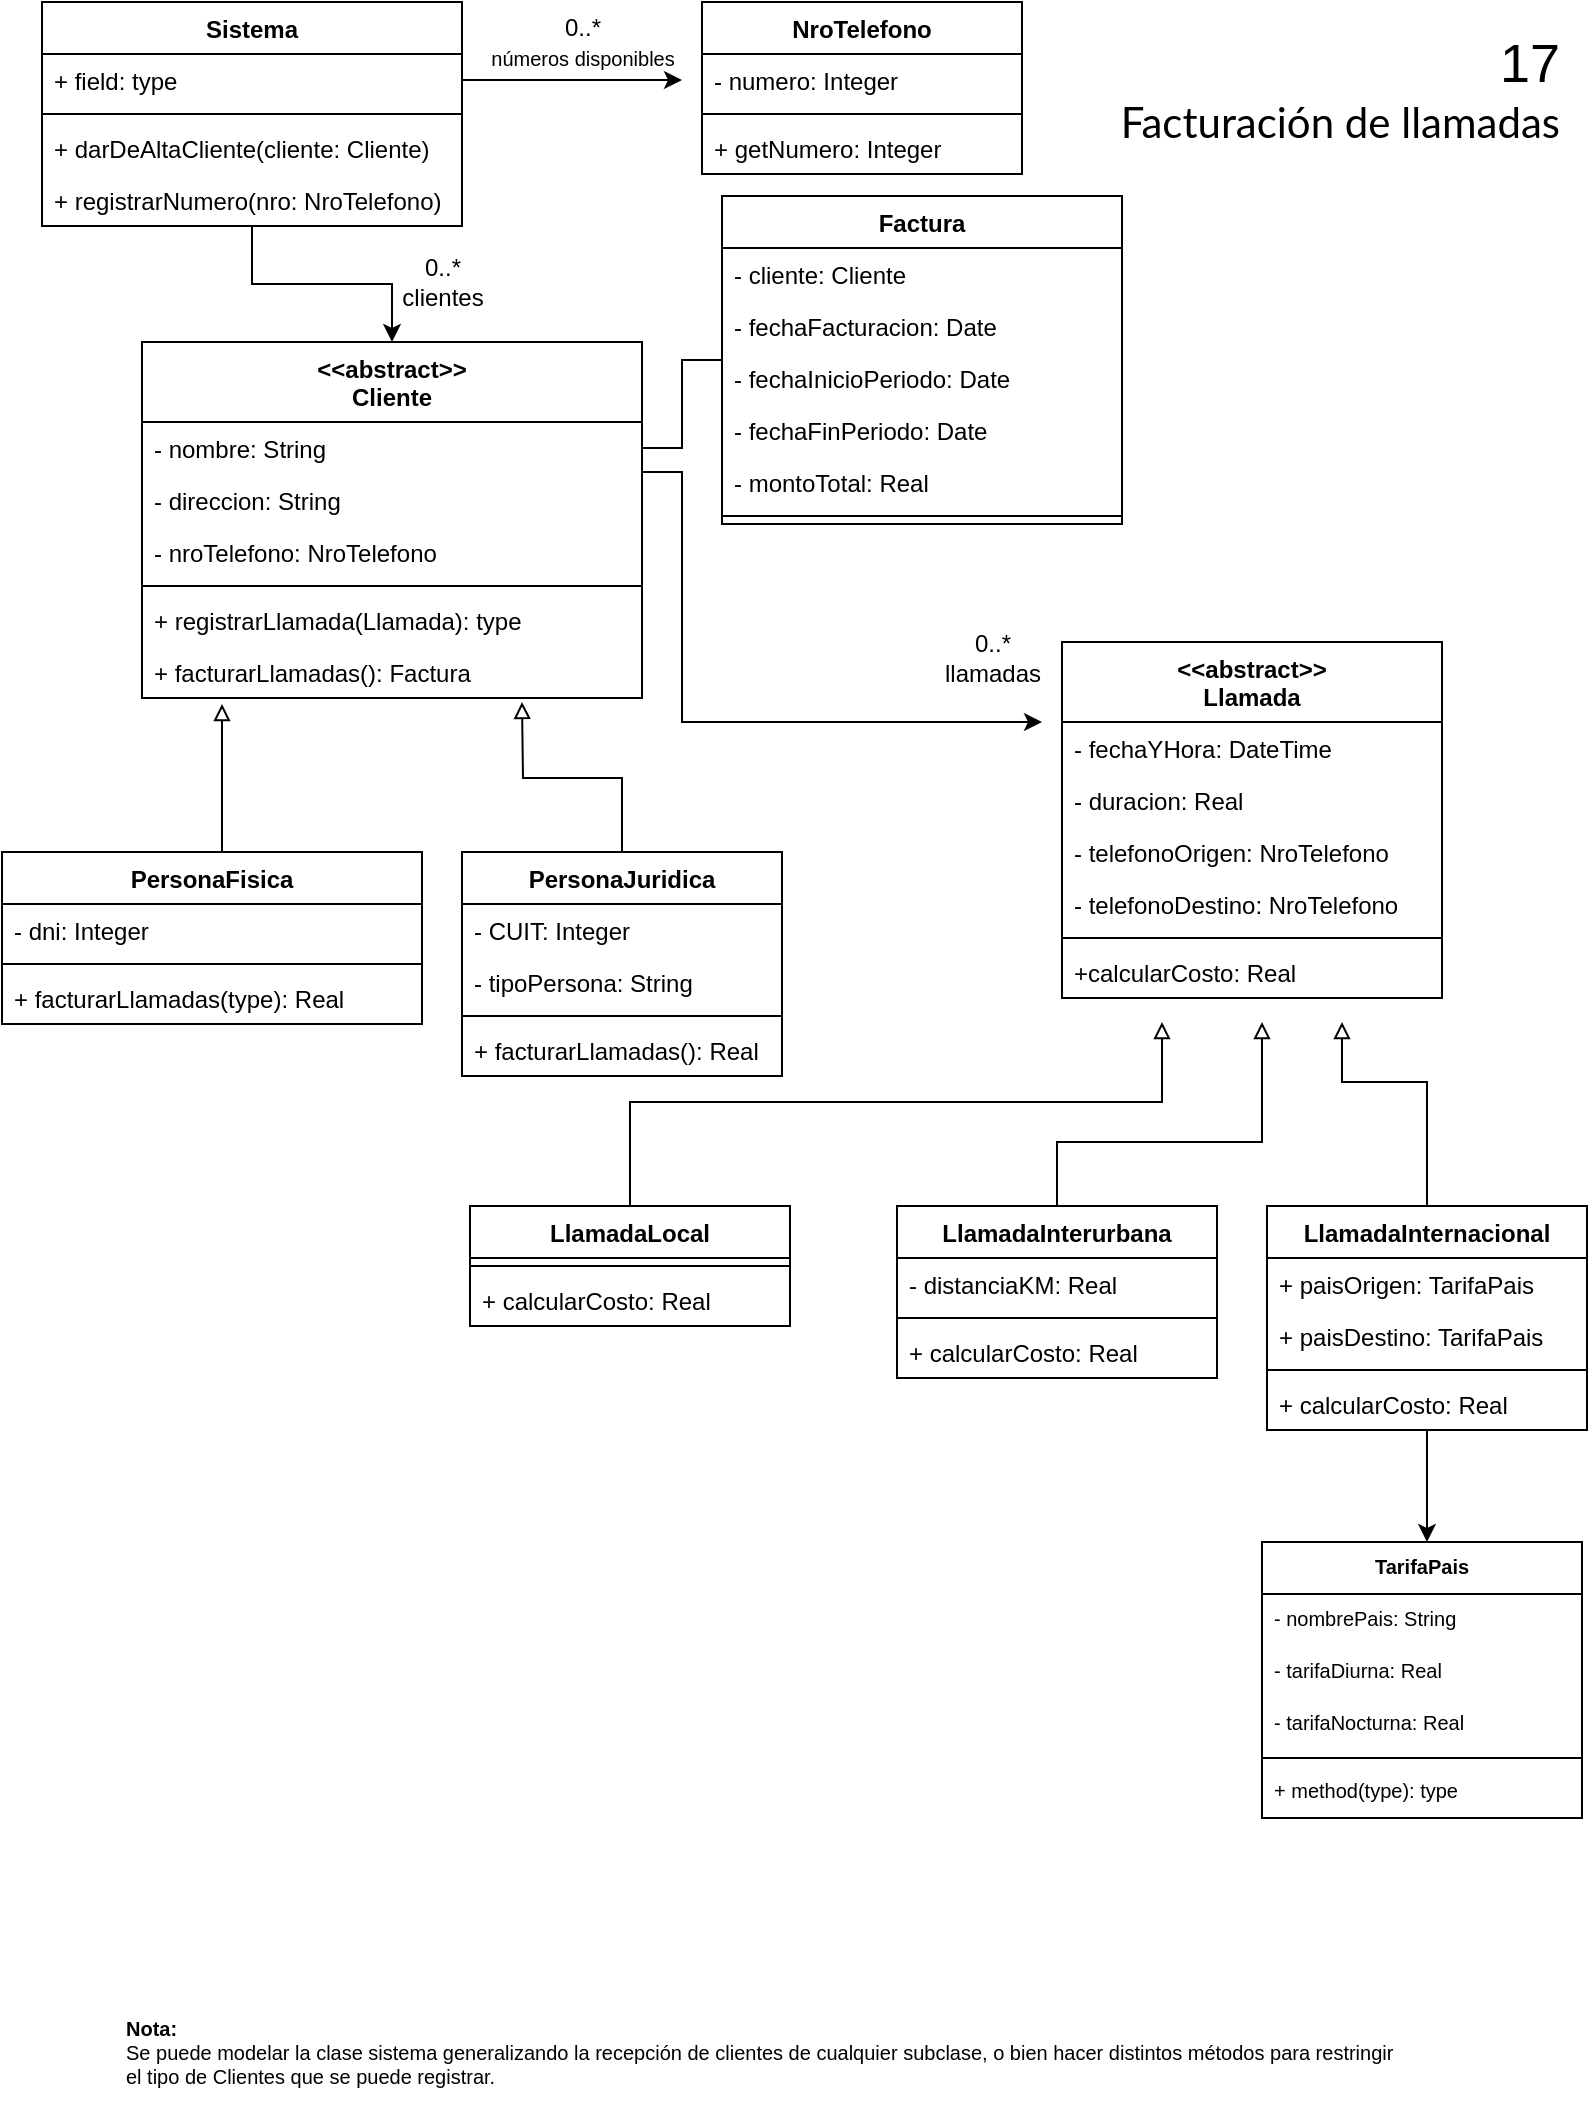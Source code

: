 <mxfile version="19.0.2" type="device"><diagram id="t8-WY19UBH9VfZxkz8N9" name="Página-1"><mxGraphModel dx="1422" dy="873" grid="1" gridSize="10" guides="1" tooltips="1" connect="1" arrows="1" fold="1" page="1" pageScale="1" pageWidth="827" pageHeight="1169" math="0" shadow="0"><root><mxCell id="0"/><mxCell id="1" parent="0"/><mxCell id="_fBh-0UO9x7Px5UfSYn2-16" value="" style="edgeStyle=orthogonalEdgeStyle;rounded=0;orthogonalLoop=1;jettySize=auto;html=1;" parent="1" source="_fBh-0UO9x7Px5UfSYn2-2" target="_fBh-0UO9x7Px5UfSYn2-12" edge="1"><mxGeometry relative="1" as="geometry"/></mxCell><mxCell id="_fBh-0UO9x7Px5UfSYn2-2" value="Sistema" style="swimlane;fontStyle=1;align=center;verticalAlign=top;childLayout=stackLayout;horizontal=1;startSize=26;horizontalStack=0;resizeParent=1;resizeParentMax=0;resizeLast=0;collapsible=1;marginBottom=0;" parent="1" vertex="1"><mxGeometry x="40" y="70" width="210" height="112" as="geometry"/></mxCell><mxCell id="_fBh-0UO9x7Px5UfSYn2-3" value="+ field: type" style="text;strokeColor=none;fillColor=none;align=left;verticalAlign=top;spacingLeft=4;spacingRight=4;overflow=hidden;rotatable=0;points=[[0,0.5],[1,0.5]];portConstraint=eastwest;" parent="_fBh-0UO9x7Px5UfSYn2-2" vertex="1"><mxGeometry y="26" width="210" height="26" as="geometry"/></mxCell><mxCell id="_fBh-0UO9x7Px5UfSYn2-4" value="" style="line;strokeWidth=1;fillColor=none;align=left;verticalAlign=middle;spacingTop=-1;spacingLeft=3;spacingRight=3;rotatable=0;labelPosition=right;points=[];portConstraint=eastwest;strokeColor=inherit;" parent="_fBh-0UO9x7Px5UfSYn2-2" vertex="1"><mxGeometry y="52" width="210" height="8" as="geometry"/></mxCell><mxCell id="_fBh-0UO9x7Px5UfSYn2-5" value="+ darDeAltaCliente(cliente: Cliente) " style="text;strokeColor=none;fillColor=none;align=left;verticalAlign=top;spacingLeft=4;spacingRight=4;overflow=hidden;rotatable=0;points=[[0,0.5],[1,0.5]];portConstraint=eastwest;" parent="_fBh-0UO9x7Px5UfSYn2-2" vertex="1"><mxGeometry y="60" width="210" height="26" as="geometry"/></mxCell><mxCell id="p6mNbbKWBjg8fl7U_81P-13" value="+ registrarNumero(nro: NroTelefono) " style="text;strokeColor=none;fillColor=none;align=left;verticalAlign=top;spacingLeft=4;spacingRight=4;overflow=hidden;rotatable=0;points=[[0,0.5],[1,0.5]];portConstraint=eastwest;" parent="_fBh-0UO9x7Px5UfSYn2-2" vertex="1"><mxGeometry y="86" width="210" height="26" as="geometry"/></mxCell><mxCell id="_fBh-0UO9x7Px5UfSYn2-12" value="&lt;&lt;abstract&gt;&gt;&#10;Cliente" style="swimlane;fontStyle=1;align=center;verticalAlign=top;childLayout=stackLayout;horizontal=1;startSize=40;horizontalStack=0;resizeParent=1;resizeParentMax=0;resizeLast=0;collapsible=1;marginBottom=0;" parent="1" vertex="1"><mxGeometry x="90" y="240" width="250" height="178" as="geometry"/></mxCell><mxCell id="_fBh-0UO9x7Px5UfSYn2-13" value="- nombre: String" style="text;strokeColor=none;fillColor=none;align=left;verticalAlign=top;spacingLeft=4;spacingRight=4;overflow=hidden;rotatable=0;points=[[0,0.5],[1,0.5]];portConstraint=eastwest;" parent="_fBh-0UO9x7Px5UfSYn2-12" vertex="1"><mxGeometry y="40" width="250" height="26" as="geometry"/></mxCell><mxCell id="_fBh-0UO9x7Px5UfSYn2-67" value="- direccion: String" style="text;strokeColor=none;fillColor=none;align=left;verticalAlign=top;spacingLeft=4;spacingRight=4;overflow=hidden;rotatable=0;points=[[0,0.5],[1,0.5]];portConstraint=eastwest;" parent="_fBh-0UO9x7Px5UfSYn2-12" vertex="1"><mxGeometry y="66" width="250" height="26" as="geometry"/></mxCell><mxCell id="_fBh-0UO9x7Px5UfSYn2-73" value="- nroTelefono: NroTelefono" style="text;strokeColor=none;fillColor=none;align=left;verticalAlign=top;spacingLeft=4;spacingRight=4;overflow=hidden;rotatable=0;points=[[0,0.5],[1,0.5]];portConstraint=eastwest;" parent="_fBh-0UO9x7Px5UfSYn2-12" vertex="1"><mxGeometry y="92" width="250" height="26" as="geometry"/></mxCell><mxCell id="_fBh-0UO9x7Px5UfSYn2-14" value="" style="line;strokeWidth=1;fillColor=none;align=left;verticalAlign=middle;spacingTop=-1;spacingLeft=3;spacingRight=3;rotatable=0;labelPosition=right;points=[];portConstraint=eastwest;strokeColor=inherit;" parent="_fBh-0UO9x7Px5UfSYn2-12" vertex="1"><mxGeometry y="118" width="250" height="8" as="geometry"/></mxCell><mxCell id="_fBh-0UO9x7Px5UfSYn2-15" value="+ registrarLlamada(Llamada): type" style="text;strokeColor=none;fillColor=none;align=left;verticalAlign=top;spacingLeft=4;spacingRight=4;overflow=hidden;rotatable=0;points=[[0,0.5],[1,0.5]];portConstraint=eastwest;" parent="_fBh-0UO9x7Px5UfSYn2-12" vertex="1"><mxGeometry y="126" width="250" height="26" as="geometry"/></mxCell><mxCell id="p6mNbbKWBjg8fl7U_81P-14" value="+ facturarLlamadas(): Factura" style="text;strokeColor=none;fillColor=none;align=left;verticalAlign=top;spacingLeft=4;spacingRight=4;overflow=hidden;rotatable=0;points=[[0,0.5],[1,0.5]];portConstraint=eastwest;" parent="_fBh-0UO9x7Px5UfSYn2-12" vertex="1"><mxGeometry y="152" width="250" height="26" as="geometry"/></mxCell><mxCell id="_fBh-0UO9x7Px5UfSYn2-31" style="edgeStyle=orthogonalEdgeStyle;rounded=0;orthogonalLoop=1;jettySize=auto;html=1;exitX=0.5;exitY=0;exitDx=0;exitDy=0;endArrow=block;endFill=0;" parent="1" edge="1"><mxGeometry relative="1" as="geometry"><mxPoint x="130" y="421" as="targetPoint"/><Array as="points"><mxPoint x="130" y="431"/><mxPoint x="130" y="431"/></Array><mxPoint x="130" y="506" as="sourcePoint"/></mxGeometry></mxCell><mxCell id="_fBh-0UO9x7Px5UfSYn2-22" value="PersonaFisica" style="swimlane;fontStyle=1;align=center;verticalAlign=top;childLayout=stackLayout;horizontal=1;startSize=26;horizontalStack=0;resizeParent=1;resizeParentMax=0;resizeLast=0;collapsible=1;marginBottom=0;" parent="1" vertex="1"><mxGeometry x="20" y="495" width="210" height="86" as="geometry"/></mxCell><mxCell id="_fBh-0UO9x7Px5UfSYn2-23" value="- dni: Integer" style="text;strokeColor=none;fillColor=none;align=left;verticalAlign=top;spacingLeft=4;spacingRight=4;overflow=hidden;rotatable=0;points=[[0,0.5],[1,0.5]];portConstraint=eastwest;" parent="_fBh-0UO9x7Px5UfSYn2-22" vertex="1"><mxGeometry y="26" width="210" height="26" as="geometry"/></mxCell><mxCell id="_fBh-0UO9x7Px5UfSYn2-24" value="" style="line;strokeWidth=1;fillColor=none;align=left;verticalAlign=middle;spacingTop=-1;spacingLeft=3;spacingRight=3;rotatable=0;labelPosition=right;points=[];portConstraint=eastwest;strokeColor=inherit;" parent="_fBh-0UO9x7Px5UfSYn2-22" vertex="1"><mxGeometry y="52" width="210" height="8" as="geometry"/></mxCell><mxCell id="_fBh-0UO9x7Px5UfSYn2-25" value="+ facturarLlamadas(type): Real" style="text;strokeColor=none;fillColor=none;align=left;verticalAlign=top;spacingLeft=4;spacingRight=4;overflow=hidden;rotatable=0;points=[[0,0.5],[1,0.5]];portConstraint=eastwest;" parent="_fBh-0UO9x7Px5UfSYn2-22" vertex="1"><mxGeometry y="60" width="210" height="26" as="geometry"/></mxCell><mxCell id="_fBh-0UO9x7Px5UfSYn2-30" style="edgeStyle=orthogonalEdgeStyle;rounded=0;orthogonalLoop=1;jettySize=auto;html=1;exitX=0.5;exitY=0;exitDx=0;exitDy=0;endArrow=block;endFill=0;" parent="1" source="_fBh-0UO9x7Px5UfSYn2-26" edge="1"><mxGeometry relative="1" as="geometry"><mxPoint x="280" y="420" as="targetPoint"/></mxGeometry></mxCell><mxCell id="_fBh-0UO9x7Px5UfSYn2-26" value="PersonaJuridica" style="swimlane;fontStyle=1;align=center;verticalAlign=top;childLayout=stackLayout;horizontal=1;startSize=26;horizontalStack=0;resizeParent=1;resizeParentMax=0;resizeLast=0;collapsible=1;marginBottom=0;" parent="1" vertex="1"><mxGeometry x="250" y="495" width="160" height="112" as="geometry"/></mxCell><mxCell id="_fBh-0UO9x7Px5UfSYn2-27" value="- CUIT: Integer&#10;" style="text;strokeColor=none;fillColor=none;align=left;verticalAlign=top;spacingLeft=4;spacingRight=4;overflow=hidden;rotatable=0;points=[[0,0.5],[1,0.5]];portConstraint=eastwest;" parent="_fBh-0UO9x7Px5UfSYn2-26" vertex="1"><mxGeometry y="26" width="160" height="26" as="geometry"/></mxCell><mxCell id="_fBh-0UO9x7Px5UfSYn2-74" value="- tipoPersona: String&#10;" style="text;strokeColor=none;fillColor=none;align=left;verticalAlign=top;spacingLeft=4;spacingRight=4;overflow=hidden;rotatable=0;points=[[0,0.5],[1,0.5]];portConstraint=eastwest;" parent="_fBh-0UO9x7Px5UfSYn2-26" vertex="1"><mxGeometry y="52" width="160" height="26" as="geometry"/></mxCell><mxCell id="_fBh-0UO9x7Px5UfSYn2-28" value="" style="line;strokeWidth=1;fillColor=none;align=left;verticalAlign=middle;spacingTop=-1;spacingLeft=3;spacingRight=3;rotatable=0;labelPosition=right;points=[];portConstraint=eastwest;strokeColor=inherit;" parent="_fBh-0UO9x7Px5UfSYn2-26" vertex="1"><mxGeometry y="78" width="160" height="8" as="geometry"/></mxCell><mxCell id="_fBh-0UO9x7Px5UfSYn2-29" value="+ facturarLlamadas(): Real" style="text;strokeColor=none;fillColor=none;align=left;verticalAlign=top;spacingLeft=4;spacingRight=4;overflow=hidden;rotatable=0;points=[[0,0.5],[1,0.5]];portConstraint=eastwest;" parent="_fBh-0UO9x7Px5UfSYn2-26" vertex="1"><mxGeometry y="86" width="160" height="26" as="geometry"/></mxCell><mxCell id="_fBh-0UO9x7Px5UfSYn2-32" value="0..*&lt;br&gt;clientes" style="text;html=1;align=center;verticalAlign=middle;resizable=0;points=[];autosize=1;strokeColor=none;fillColor=none;" parent="1" vertex="1"><mxGeometry x="210" y="190" width="60" height="40" as="geometry"/></mxCell><mxCell id="_fBh-0UO9x7Px5UfSYn2-34" value="&lt;&lt;abstract&gt;&gt;&#10;Llamada" style="swimlane;fontStyle=1;align=center;verticalAlign=top;childLayout=stackLayout;horizontal=1;startSize=40;horizontalStack=0;resizeParent=1;resizeParentMax=0;resizeLast=0;collapsible=1;marginBottom=0;" parent="1" vertex="1"><mxGeometry x="550" y="390" width="190" height="178" as="geometry"/></mxCell><mxCell id="_fBh-0UO9x7Px5UfSYn2-38" value="- fechaYHora: DateTime&#10;" style="text;strokeColor=none;fillColor=none;align=left;verticalAlign=top;spacingLeft=4;spacingRight=4;overflow=hidden;rotatable=0;points=[[0,0.5],[1,0.5]];portConstraint=eastwest;" parent="_fBh-0UO9x7Px5UfSYn2-34" vertex="1"><mxGeometry y="40" width="190" height="26" as="geometry"/></mxCell><mxCell id="_fBh-0UO9x7Px5UfSYn2-75" value="- duracion: Real" style="text;strokeColor=none;fillColor=none;align=left;verticalAlign=top;spacingLeft=4;spacingRight=4;overflow=hidden;rotatable=0;points=[[0,0.5],[1,0.5]];portConstraint=eastwest;" parent="_fBh-0UO9x7Px5UfSYn2-34" vertex="1"><mxGeometry y="66" width="190" height="26" as="geometry"/></mxCell><mxCell id="p6mNbbKWBjg8fl7U_81P-1" value="- telefonoOrigen: NroTelefono" style="text;strokeColor=none;fillColor=none;align=left;verticalAlign=top;spacingLeft=4;spacingRight=4;overflow=hidden;rotatable=0;points=[[0,0.5],[1,0.5]];portConstraint=eastwest;" parent="_fBh-0UO9x7Px5UfSYn2-34" vertex="1"><mxGeometry y="92" width="190" height="26" as="geometry"/></mxCell><mxCell id="p6mNbbKWBjg8fl7U_81P-2" value="- telefonoDestino: NroTelefono" style="text;strokeColor=none;fillColor=none;align=left;verticalAlign=top;spacingLeft=4;spacingRight=4;overflow=hidden;rotatable=0;points=[[0,0.5],[1,0.5]];portConstraint=eastwest;" parent="_fBh-0UO9x7Px5UfSYn2-34" vertex="1"><mxGeometry y="118" width="190" height="26" as="geometry"/></mxCell><mxCell id="_fBh-0UO9x7Px5UfSYn2-36" value="" style="line;strokeWidth=1;fillColor=none;align=left;verticalAlign=middle;spacingTop=-1;spacingLeft=3;spacingRight=3;rotatable=0;labelPosition=right;points=[];portConstraint=eastwest;strokeColor=inherit;" parent="_fBh-0UO9x7Px5UfSYn2-34" vertex="1"><mxGeometry y="144" width="190" height="8" as="geometry"/></mxCell><mxCell id="_fBh-0UO9x7Px5UfSYn2-37" value="+calcularCosto: Real" style="text;strokeColor=none;fillColor=none;align=left;verticalAlign=top;spacingLeft=4;spacingRight=4;overflow=hidden;rotatable=0;points=[[0,0.5],[1,0.5]];portConstraint=eastwest;" parent="_fBh-0UO9x7Px5UfSYn2-34" vertex="1"><mxGeometry y="152" width="190" height="26" as="geometry"/></mxCell><mxCell id="_fBh-0UO9x7Px5UfSYn2-39" value="0..*&lt;br&gt;llamadas" style="text;html=1;align=center;verticalAlign=middle;resizable=0;points=[];autosize=1;strokeColor=none;fillColor=none;" parent="1" vertex="1"><mxGeometry x="480" y="378" width="70" height="40" as="geometry"/></mxCell><mxCell id="_fBh-0UO9x7Px5UfSYn2-54" style="edgeStyle=orthogonalEdgeStyle;rounded=0;orthogonalLoop=1;jettySize=auto;html=1;exitX=0.5;exitY=0;exitDx=0;exitDy=0;endArrow=block;endFill=0;" parent="1" source="_fBh-0UO9x7Px5UfSYn2-40" edge="1"><mxGeometry relative="1" as="geometry"><mxPoint x="600" y="580" as="targetPoint"/><Array as="points"><mxPoint x="334" y="620"/><mxPoint x="600" y="620"/></Array></mxGeometry></mxCell><mxCell id="_fBh-0UO9x7Px5UfSYn2-40" value="LlamadaLocal" style="swimlane;fontStyle=1;align=center;verticalAlign=top;childLayout=stackLayout;horizontal=1;startSize=26;horizontalStack=0;resizeParent=1;resizeParentMax=0;resizeLast=0;collapsible=1;marginBottom=0;" parent="1" vertex="1"><mxGeometry x="254" y="672" width="160" height="60" as="geometry"/></mxCell><mxCell id="_fBh-0UO9x7Px5UfSYn2-42" value="" style="line;strokeWidth=1;fillColor=none;align=left;verticalAlign=middle;spacingTop=-1;spacingLeft=3;spacingRight=3;rotatable=0;labelPosition=right;points=[];portConstraint=eastwest;strokeColor=inherit;" parent="_fBh-0UO9x7Px5UfSYn2-40" vertex="1"><mxGeometry y="26" width="160" height="8" as="geometry"/></mxCell><mxCell id="_fBh-0UO9x7Px5UfSYn2-43" value="+ calcularCosto: Real" style="text;strokeColor=none;fillColor=none;align=left;verticalAlign=top;spacingLeft=4;spacingRight=4;overflow=hidden;rotatable=0;points=[[0,0.5],[1,0.5]];portConstraint=eastwest;" parent="_fBh-0UO9x7Px5UfSYn2-40" vertex="1"><mxGeometry y="34" width="160" height="26" as="geometry"/></mxCell><mxCell id="_fBh-0UO9x7Px5UfSYn2-53" style="edgeStyle=orthogonalEdgeStyle;rounded=0;orthogonalLoop=1;jettySize=auto;html=1;exitX=0.5;exitY=0;exitDx=0;exitDy=0;endArrow=block;endFill=0;" parent="1" source="_fBh-0UO9x7Px5UfSYn2-44" edge="1"><mxGeometry relative="1" as="geometry"><mxPoint x="650" y="580" as="targetPoint"/><Array as="points"><mxPoint x="548" y="640"/><mxPoint x="650" y="640"/></Array></mxGeometry></mxCell><mxCell id="_fBh-0UO9x7Px5UfSYn2-44" value="LlamadaInterurbana" style="swimlane;fontStyle=1;align=center;verticalAlign=top;childLayout=stackLayout;horizontal=1;startSize=26;horizontalStack=0;resizeParent=1;resizeParentMax=0;resizeLast=0;collapsible=1;marginBottom=0;" parent="1" vertex="1"><mxGeometry x="467.5" y="672" width="160" height="86" as="geometry"/></mxCell><mxCell id="_fBh-0UO9x7Px5UfSYn2-45" value="- distanciaKM: Real" style="text;strokeColor=none;fillColor=none;align=left;verticalAlign=top;spacingLeft=4;spacingRight=4;overflow=hidden;rotatable=0;points=[[0,0.5],[1,0.5]];portConstraint=eastwest;" parent="_fBh-0UO9x7Px5UfSYn2-44" vertex="1"><mxGeometry y="26" width="160" height="26" as="geometry"/></mxCell><mxCell id="_fBh-0UO9x7Px5UfSYn2-46" value="" style="line;strokeWidth=1;fillColor=none;align=left;verticalAlign=middle;spacingTop=-1;spacingLeft=3;spacingRight=3;rotatable=0;labelPosition=right;points=[];portConstraint=eastwest;strokeColor=inherit;" parent="_fBh-0UO9x7Px5UfSYn2-44" vertex="1"><mxGeometry y="52" width="160" height="8" as="geometry"/></mxCell><mxCell id="_fBh-0UO9x7Px5UfSYn2-47" value="+ calcularCosto: Real" style="text;strokeColor=none;fillColor=none;align=left;verticalAlign=top;spacingLeft=4;spacingRight=4;overflow=hidden;rotatable=0;points=[[0,0.5],[1,0.5]];portConstraint=eastwest;" parent="_fBh-0UO9x7Px5UfSYn2-44" vertex="1"><mxGeometry y="60" width="160" height="26" as="geometry"/></mxCell><mxCell id="_fBh-0UO9x7Px5UfSYn2-52" style="edgeStyle=orthogonalEdgeStyle;rounded=0;orthogonalLoop=1;jettySize=auto;html=1;exitX=0.5;exitY=0;exitDx=0;exitDy=0;endArrow=block;endFill=0;" parent="1" source="_fBh-0UO9x7Px5UfSYn2-48" edge="1"><mxGeometry relative="1" as="geometry"><mxPoint x="690" y="580" as="targetPoint"/><Array as="points"><mxPoint x="733" y="610"/><mxPoint x="690" y="610"/></Array></mxGeometry></mxCell><mxCell id="p6mNbbKWBjg8fl7U_81P-5" style="edgeStyle=orthogonalEdgeStyle;rounded=0;orthogonalLoop=1;jettySize=auto;html=1;fontSize=10;endArrow=classic;endFill=1;" parent="1" source="_fBh-0UO9x7Px5UfSYn2-48" edge="1"><mxGeometry relative="1" as="geometry"><mxPoint x="732.5" y="840" as="targetPoint"/></mxGeometry></mxCell><mxCell id="_fBh-0UO9x7Px5UfSYn2-48" value="LlamadaInternacional" style="swimlane;fontStyle=1;align=center;verticalAlign=top;childLayout=stackLayout;horizontal=1;startSize=26;horizontalStack=0;resizeParent=1;resizeParentMax=0;resizeLast=0;collapsible=1;marginBottom=0;" parent="1" vertex="1"><mxGeometry x="652.5" y="672" width="160" height="112" as="geometry"/></mxCell><mxCell id="_fBh-0UO9x7Px5UfSYn2-49" value="+ paisOrigen: TarifaPais" style="text;strokeColor=none;fillColor=none;align=left;verticalAlign=top;spacingLeft=4;spacingRight=4;overflow=hidden;rotatable=0;points=[[0,0.5],[1,0.5]];portConstraint=eastwest;" parent="_fBh-0UO9x7Px5UfSYn2-48" vertex="1"><mxGeometry y="26" width="160" height="26" as="geometry"/></mxCell><mxCell id="p6mNbbKWBjg8fl7U_81P-12" value="+ paisDestino: TarifaPais" style="text;strokeColor=none;fillColor=none;align=left;verticalAlign=top;spacingLeft=4;spacingRight=4;overflow=hidden;rotatable=0;points=[[0,0.5],[1,0.5]];portConstraint=eastwest;" parent="_fBh-0UO9x7Px5UfSYn2-48" vertex="1"><mxGeometry y="52" width="160" height="26" as="geometry"/></mxCell><mxCell id="_fBh-0UO9x7Px5UfSYn2-50" value="" style="line;strokeWidth=1;fillColor=none;align=left;verticalAlign=middle;spacingTop=-1;spacingLeft=3;spacingRight=3;rotatable=0;labelPosition=right;points=[];portConstraint=eastwest;strokeColor=inherit;" parent="_fBh-0UO9x7Px5UfSYn2-48" vertex="1"><mxGeometry y="78" width="160" height="8" as="geometry"/></mxCell><mxCell id="_fBh-0UO9x7Px5UfSYn2-51" value="+ calcularCosto: Real" style="text;strokeColor=none;fillColor=none;align=left;verticalAlign=top;spacingLeft=4;spacingRight=4;overflow=hidden;rotatable=0;points=[[0,0.5],[1,0.5]];portConstraint=eastwest;" parent="_fBh-0UO9x7Px5UfSYn2-48" vertex="1"><mxGeometry y="86" width="160" height="26" as="geometry"/></mxCell><mxCell id="_fBh-0UO9x7Px5UfSYn2-55" value="Factura" style="swimlane;fontStyle=1;align=center;verticalAlign=top;childLayout=stackLayout;horizontal=1;startSize=26;horizontalStack=0;resizeParent=1;resizeParentMax=0;resizeLast=0;collapsible=1;marginBottom=0;" parent="1" vertex="1"><mxGeometry x="380" y="167" width="200" height="164" as="geometry"/></mxCell><mxCell id="_fBh-0UO9x7Px5UfSYn2-56" value="- cliente: Cliente" style="text;strokeColor=none;fillColor=none;align=left;verticalAlign=top;spacingLeft=4;spacingRight=4;overflow=hidden;rotatable=0;points=[[0,0.5],[1,0.5]];portConstraint=eastwest;" parent="_fBh-0UO9x7Px5UfSYn2-55" vertex="1"><mxGeometry y="26" width="200" height="26" as="geometry"/></mxCell><mxCell id="p6mNbbKWBjg8fl7U_81P-17" value="- fechaFacturacion: Date" style="text;strokeColor=none;fillColor=none;align=left;verticalAlign=top;spacingLeft=4;spacingRight=4;overflow=hidden;rotatable=0;points=[[0,0.5],[1,0.5]];portConstraint=eastwest;" parent="_fBh-0UO9x7Px5UfSYn2-55" vertex="1"><mxGeometry y="52" width="200" height="26" as="geometry"/></mxCell><mxCell id="adhTO94_dIIB0YB6_Zrb-1" value="- fechaInicioPeriodo: Date" style="text;strokeColor=none;fillColor=none;align=left;verticalAlign=top;spacingLeft=4;spacingRight=4;overflow=hidden;rotatable=0;points=[[0,0.5],[1,0.5]];portConstraint=eastwest;" vertex="1" parent="_fBh-0UO9x7Px5UfSYn2-55"><mxGeometry y="78" width="200" height="26" as="geometry"/></mxCell><mxCell id="adhTO94_dIIB0YB6_Zrb-2" value="- fechaFinPeriodo: Date" style="text;strokeColor=none;fillColor=none;align=left;verticalAlign=top;spacingLeft=4;spacingRight=4;overflow=hidden;rotatable=0;points=[[0,0.5],[1,0.5]];portConstraint=eastwest;" vertex="1" parent="_fBh-0UO9x7Px5UfSYn2-55"><mxGeometry y="104" width="200" height="26" as="geometry"/></mxCell><mxCell id="_fBh-0UO9x7Px5UfSYn2-58" value="- montoTotal: Real" style="text;strokeColor=none;fillColor=none;align=left;verticalAlign=top;spacingLeft=4;spacingRight=4;overflow=hidden;rotatable=0;points=[[0,0.5],[1,0.5]];portConstraint=eastwest;" parent="_fBh-0UO9x7Px5UfSYn2-55" vertex="1"><mxGeometry y="130" width="200" height="26" as="geometry"/></mxCell><mxCell id="_fBh-0UO9x7Px5UfSYn2-57" value="" style="line;strokeWidth=1;fillColor=none;align=left;verticalAlign=middle;spacingTop=-1;spacingLeft=3;spacingRight=3;rotatable=0;labelPosition=right;points=[];portConstraint=eastwest;strokeColor=inherit;" parent="_fBh-0UO9x7Px5UfSYn2-55" vertex="1"><mxGeometry y="156" width="200" height="8" as="geometry"/></mxCell><mxCell id="_fBh-0UO9x7Px5UfSYn2-59" value="NroTelefono" style="swimlane;fontStyle=1;align=center;verticalAlign=top;childLayout=stackLayout;horizontal=1;startSize=26;horizontalStack=0;resizeParent=1;resizeParentMax=0;resizeLast=0;collapsible=1;marginBottom=0;" parent="1" vertex="1"><mxGeometry x="370" y="70" width="160" height="86" as="geometry"/></mxCell><mxCell id="_fBh-0UO9x7Px5UfSYn2-60" value="- numero: Integer" style="text;strokeColor=none;fillColor=none;align=left;verticalAlign=top;spacingLeft=4;spacingRight=4;overflow=hidden;rotatable=0;points=[[0,0.5],[1,0.5]];portConstraint=eastwest;" parent="_fBh-0UO9x7Px5UfSYn2-59" vertex="1"><mxGeometry y="26" width="160" height="26" as="geometry"/></mxCell><mxCell id="_fBh-0UO9x7Px5UfSYn2-61" value="" style="line;strokeWidth=1;fillColor=none;align=left;verticalAlign=middle;spacingTop=-1;spacingLeft=3;spacingRight=3;rotatable=0;labelPosition=right;points=[];portConstraint=eastwest;strokeColor=inherit;" parent="_fBh-0UO9x7Px5UfSYn2-59" vertex="1"><mxGeometry y="52" width="160" height="8" as="geometry"/></mxCell><mxCell id="_fBh-0UO9x7Px5UfSYn2-62" value="+ getNumero: Integer" style="text;strokeColor=none;fillColor=none;align=left;verticalAlign=top;spacingLeft=4;spacingRight=4;overflow=hidden;rotatable=0;points=[[0,0.5],[1,0.5]];portConstraint=eastwest;" parent="_fBh-0UO9x7Px5UfSYn2-59" vertex="1"><mxGeometry y="60" width="160" height="26" as="geometry"/></mxCell><mxCell id="_fBh-0UO9x7Px5UfSYn2-64" style="edgeStyle=orthogonalEdgeStyle;rounded=0;orthogonalLoop=1;jettySize=auto;html=1;exitX=1;exitY=0.5;exitDx=0;exitDy=0;endArrow=classic;endFill=1;" parent="1" source="_fBh-0UO9x7Px5UfSYn2-3" edge="1"><mxGeometry relative="1" as="geometry"><mxPoint x="360" y="109" as="targetPoint"/></mxGeometry></mxCell><mxCell id="_fBh-0UO9x7Px5UfSYn2-65" value="0..*&lt;br&gt;&lt;font style=&quot;font-size: 10px;&quot;&gt;números disponibles&lt;/font&gt;" style="text;html=1;align=center;verticalAlign=middle;resizable=0;points=[];autosize=1;strokeColor=none;fillColor=none;" parent="1" vertex="1"><mxGeometry x="250" y="70" width="120" height="40" as="geometry"/></mxCell><mxCell id="_fBh-0UO9x7Px5UfSYn2-68" style="edgeStyle=orthogonalEdgeStyle;rounded=0;orthogonalLoop=1;jettySize=auto;html=1;exitX=1;exitY=0.5;exitDx=0;exitDy=0;fontSize=10;endArrow=classic;endFill=1;" parent="1" source="_fBh-0UO9x7Px5UfSYn2-67" edge="1"><mxGeometry relative="1" as="geometry"><mxPoint x="540" y="430" as="targetPoint"/><Array as="points"><mxPoint x="340" y="305"/><mxPoint x="360" y="305"/><mxPoint x="360" y="430"/></Array></mxGeometry></mxCell><mxCell id="p6mNbbKWBjg8fl7U_81P-6" value="TarifaPais" style="swimlane;fontStyle=1;align=center;verticalAlign=top;childLayout=stackLayout;horizontal=1;startSize=26;horizontalStack=0;resizeParent=1;resizeParentMax=0;resizeLast=0;collapsible=1;marginBottom=0;fontSize=10;" parent="1" vertex="1"><mxGeometry x="650" y="840" width="160" height="138" as="geometry"/></mxCell><mxCell id="p6mNbbKWBjg8fl7U_81P-7" value="- nombrePais: String" style="text;strokeColor=none;fillColor=none;align=left;verticalAlign=top;spacingLeft=4;spacingRight=4;overflow=hidden;rotatable=0;points=[[0,0.5],[1,0.5]];portConstraint=eastwest;fontSize=10;" parent="p6mNbbKWBjg8fl7U_81P-6" vertex="1"><mxGeometry y="26" width="160" height="26" as="geometry"/></mxCell><mxCell id="p6mNbbKWBjg8fl7U_81P-10" value="- tarifaDiurna: Real" style="text;strokeColor=none;fillColor=none;align=left;verticalAlign=top;spacingLeft=4;spacingRight=4;overflow=hidden;rotatable=0;points=[[0,0.5],[1,0.5]];portConstraint=eastwest;fontSize=10;" parent="p6mNbbKWBjg8fl7U_81P-6" vertex="1"><mxGeometry y="52" width="160" height="26" as="geometry"/></mxCell><mxCell id="p6mNbbKWBjg8fl7U_81P-11" value="- tarifaNocturna: Real" style="text;strokeColor=none;fillColor=none;align=left;verticalAlign=top;spacingLeft=4;spacingRight=4;overflow=hidden;rotatable=0;points=[[0,0.5],[1,0.5]];portConstraint=eastwest;fontSize=10;" parent="p6mNbbKWBjg8fl7U_81P-6" vertex="1"><mxGeometry y="78" width="160" height="26" as="geometry"/></mxCell><mxCell id="p6mNbbKWBjg8fl7U_81P-8" value="" style="line;strokeWidth=1;fillColor=none;align=left;verticalAlign=middle;spacingTop=-1;spacingLeft=3;spacingRight=3;rotatable=0;labelPosition=right;points=[];portConstraint=eastwest;strokeColor=inherit;fontSize=10;" parent="p6mNbbKWBjg8fl7U_81P-6" vertex="1"><mxGeometry y="104" width="160" height="8" as="geometry"/></mxCell><mxCell id="p6mNbbKWBjg8fl7U_81P-9" value="+ method(type): type" style="text;strokeColor=none;fillColor=none;align=left;verticalAlign=top;spacingLeft=4;spacingRight=4;overflow=hidden;rotatable=0;points=[[0,0.5],[1,0.5]];portConstraint=eastwest;fontSize=10;" parent="p6mNbbKWBjg8fl7U_81P-6" vertex="1"><mxGeometry y="112" width="160" height="26" as="geometry"/></mxCell><mxCell id="p6mNbbKWBjg8fl7U_81P-15" style="edgeStyle=orthogonalEdgeStyle;rounded=0;orthogonalLoop=1;jettySize=auto;html=1;exitX=1;exitY=0.5;exitDx=0;exitDy=0;entryX=0;entryY=0.5;entryDx=0;entryDy=0;fontSize=10;endArrow=none;endFill=0;" parent="1" source="_fBh-0UO9x7Px5UfSYn2-13" target="_fBh-0UO9x7Px5UfSYn2-55" edge="1"><mxGeometry relative="1" as="geometry"/></mxCell><mxCell id="p6mNbbKWBjg8fl7U_81P-16" value="&lt;b&gt;Nota:&lt;br&gt;&lt;/b&gt;Se puede modelar la clase sistema generalizando la recepción de clientes de cualquier subclase, o bien hacer distintos métodos para restringir&lt;br&gt;el tipo de Clientes que se puede registrar." style="text;html=1;align=left;verticalAlign=middle;resizable=0;points=[];autosize=1;strokeColor=none;fillColor=none;fontSize=10;" parent="1" vertex="1"><mxGeometry x="80" y="1070" width="660" height="50" as="geometry"/></mxCell><mxCell id="adhTO94_dIIB0YB6_Zrb-3" value="&lt;font style=&quot;font-size: 27px;&quot;&gt;17&lt;br&gt;&lt;/font&gt;&lt;font data-font-src=&quot;https://fonts.googleapis.com/css?family=Lato&quot; face=&quot;Lato&quot; style=&quot;font-size: 21px;&quot;&gt;Facturación de llamadas&lt;/font&gt;" style="text;html=1;align=right;verticalAlign=middle;resizable=0;points=[];autosize=1;strokeColor=none;fillColor=none;" vertex="1" parent="1"><mxGeometry x="560" y="93" width="240" height="40" as="geometry"/></mxCell></root></mxGraphModel></diagram></mxfile>